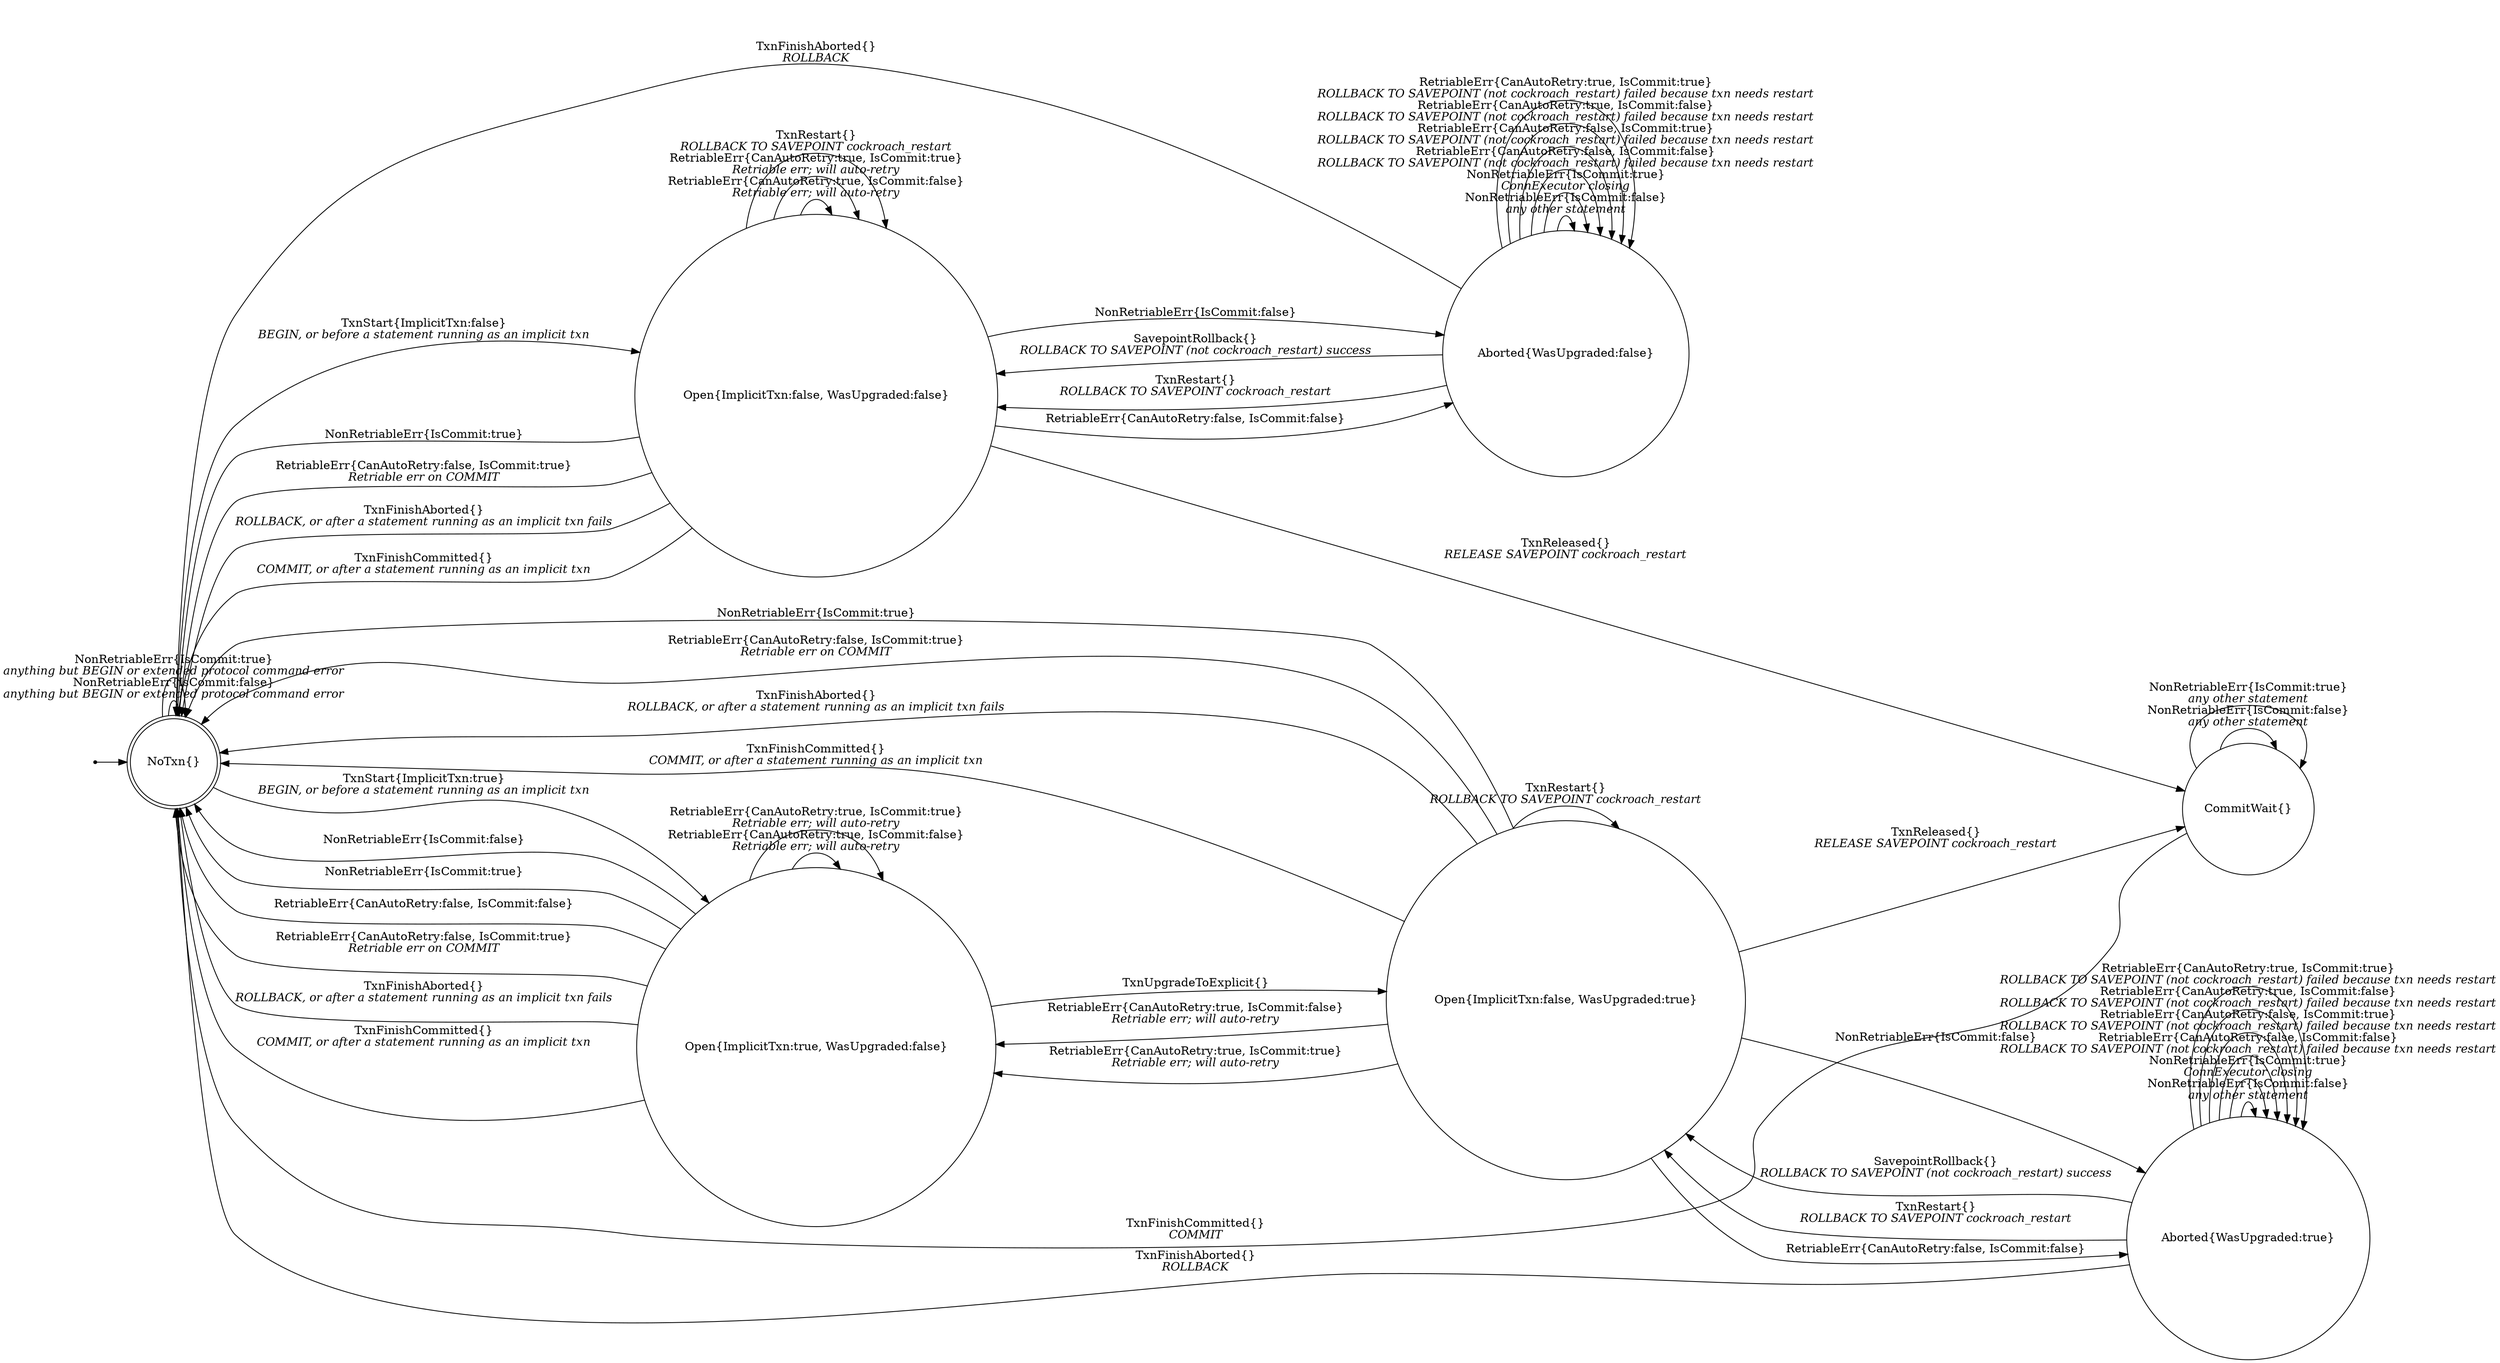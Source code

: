 // Code generated; DO NOT EDIT.
// To generate a .png file, run:
// brew install cairo pango
// brew install graphviz --with-pango
// dot -Tpng txnstatetransitions_diagram.gv -o txnstatetransitions_diagram.png".

// The Pango/Cairo renderer is needed for rendering our HTML labels.
digraph finite_state_machine {
	rankdir=LR;

	node [shape = doublecircle]; "NoTxn{}";
	node [shape = point ]; qi
	qi -> "NoTxn{}";

	node [shape = circle];
	"Aborted{WasUpgraded:false}" -> "Aborted{WasUpgraded:false}" [label = <NonRetriableErr{IsCommit:false}<BR/><I>any other statement</I>>]
	"Aborted{WasUpgraded:false}" -> "Aborted{WasUpgraded:false}" [label = <NonRetriableErr{IsCommit:true}<BR/><I>ConnExecutor closing</I>>]
	"Aborted{WasUpgraded:false}" -> "Aborted{WasUpgraded:false}" [label = <RetriableErr{CanAutoRetry:false, IsCommit:false}<BR/><I>ROLLBACK TO SAVEPOINT (not cockroach_restart) failed because txn needs restart</I>>]
	"Aborted{WasUpgraded:false}" -> "Aborted{WasUpgraded:false}" [label = <RetriableErr{CanAutoRetry:false, IsCommit:true}<BR/><I>ROLLBACK TO SAVEPOINT (not cockroach_restart) failed because txn needs restart</I>>]
	"Aborted{WasUpgraded:false}" -> "Aborted{WasUpgraded:false}" [label = <RetriableErr{CanAutoRetry:true, IsCommit:false}<BR/><I>ROLLBACK TO SAVEPOINT (not cockroach_restart) failed because txn needs restart</I>>]
	"Aborted{WasUpgraded:false}" -> "Aborted{WasUpgraded:false}" [label = <RetriableErr{CanAutoRetry:true, IsCommit:true}<BR/><I>ROLLBACK TO SAVEPOINT (not cockroach_restart) failed because txn needs restart</I>>]
	"Aborted{WasUpgraded:false}" -> "Open{ImplicitTxn:false, WasUpgraded:false}" [label = <SavepointRollback{}<BR/><I>ROLLBACK TO SAVEPOINT (not cockroach_restart) success</I>>]
	"Aborted{WasUpgraded:false}" -> "NoTxn{}" [label = <TxnFinishAborted{}<BR/><I>ROLLBACK</I>>]
	"Aborted{WasUpgraded:false}" -> "Open{ImplicitTxn:false, WasUpgraded:false}" [label = <TxnRestart{}<BR/><I>ROLLBACK TO SAVEPOINT cockroach_restart</I>>]
	"Aborted{WasUpgraded:true}" -> "Aborted{WasUpgraded:true}" [label = <NonRetriableErr{IsCommit:false}<BR/><I>any other statement</I>>]
	"Aborted{WasUpgraded:true}" -> "Aborted{WasUpgraded:true}" [label = <NonRetriableErr{IsCommit:true}<BR/><I>ConnExecutor closing</I>>]
	"Aborted{WasUpgraded:true}" -> "Aborted{WasUpgraded:true}" [label = <RetriableErr{CanAutoRetry:false, IsCommit:false}<BR/><I>ROLLBACK TO SAVEPOINT (not cockroach_restart) failed because txn needs restart</I>>]
	"Aborted{WasUpgraded:true}" -> "Aborted{WasUpgraded:true}" [label = <RetriableErr{CanAutoRetry:false, IsCommit:true}<BR/><I>ROLLBACK TO SAVEPOINT (not cockroach_restart) failed because txn needs restart</I>>]
	"Aborted{WasUpgraded:true}" -> "Aborted{WasUpgraded:true}" [label = <RetriableErr{CanAutoRetry:true, IsCommit:false}<BR/><I>ROLLBACK TO SAVEPOINT (not cockroach_restart) failed because txn needs restart</I>>]
	"Aborted{WasUpgraded:true}" -> "Aborted{WasUpgraded:true}" [label = <RetriableErr{CanAutoRetry:true, IsCommit:true}<BR/><I>ROLLBACK TO SAVEPOINT (not cockroach_restart) failed because txn needs restart</I>>]
	"Aborted{WasUpgraded:true}" -> "Open{ImplicitTxn:false, WasUpgraded:true}" [label = <SavepointRollback{}<BR/><I>ROLLBACK TO SAVEPOINT (not cockroach_restart) success</I>>]
	"Aborted{WasUpgraded:true}" -> "NoTxn{}" [label = <TxnFinishAborted{}<BR/><I>ROLLBACK</I>>]
	"Aborted{WasUpgraded:true}" -> "Open{ImplicitTxn:false, WasUpgraded:true}" [label = <TxnRestart{}<BR/><I>ROLLBACK TO SAVEPOINT cockroach_restart</I>>]
	"CommitWait{}" -> "CommitWait{}" [label = <NonRetriableErr{IsCommit:false}<BR/><I>any other statement</I>>]
	"CommitWait{}" -> "CommitWait{}" [label = <NonRetriableErr{IsCommit:true}<BR/><I>any other statement</I>>]
	"CommitWait{}" -> "NoTxn{}" [label = <TxnFinishCommitted{}<BR/><I>COMMIT</I>>]
	"NoTxn{}" -> "NoTxn{}" [label = <NonRetriableErr{IsCommit:false}<BR/><I>anything but BEGIN or extended protocol command error</I>>]
	"NoTxn{}" -> "NoTxn{}" [label = <NonRetriableErr{IsCommit:true}<BR/><I>anything but BEGIN or extended protocol command error</I>>]
	"NoTxn{}" -> "Open{ImplicitTxn:false, WasUpgraded:false}" [label = <TxnStart{ImplicitTxn:false}<BR/><I>BEGIN, or before a statement running as an implicit txn</I>>]
	"NoTxn{}" -> "Open{ImplicitTxn:true, WasUpgraded:false}" [label = <TxnStart{ImplicitTxn:true}<BR/><I>BEGIN, or before a statement running as an implicit txn</I>>]
	"Open{ImplicitTxn:false, WasUpgraded:false}" -> "Aborted{WasUpgraded:false}" [label = "NonRetriableErr{IsCommit:false}"]
	"Open{ImplicitTxn:false, WasUpgraded:false}" -> "NoTxn{}" [label = "NonRetriableErr{IsCommit:true}"]
	"Open{ImplicitTxn:false, WasUpgraded:false}" -> "Aborted{WasUpgraded:false}" [label = "RetriableErr{CanAutoRetry:false, IsCommit:false}"]
	"Open{ImplicitTxn:false, WasUpgraded:false}" -> "NoTxn{}" [label = <RetriableErr{CanAutoRetry:false, IsCommit:true}<BR/><I>Retriable err on COMMIT</I>>]
	"Open{ImplicitTxn:false, WasUpgraded:false}" -> "Open{ImplicitTxn:false, WasUpgraded:false}" [label = <RetriableErr{CanAutoRetry:true, IsCommit:false}<BR/><I>Retriable err; will auto-retry</I>>]
	"Open{ImplicitTxn:false, WasUpgraded:false}" -> "Open{ImplicitTxn:false, WasUpgraded:false}" [label = <RetriableErr{CanAutoRetry:true, IsCommit:true}<BR/><I>Retriable err; will auto-retry</I>>]
	"Open{ImplicitTxn:false, WasUpgraded:false}" -> "NoTxn{}" [label = <TxnFinishAborted{}<BR/><I>ROLLBACK, or after a statement running as an implicit txn fails</I>>]
	"Open{ImplicitTxn:false, WasUpgraded:false}" -> "NoTxn{}" [label = <TxnFinishCommitted{}<BR/><I>COMMIT, or after a statement running as an implicit txn</I>>]
	"Open{ImplicitTxn:false, WasUpgraded:false}" -> "CommitWait{}" [label = <TxnReleased{}<BR/><I>RELEASE SAVEPOINT cockroach_restart</I>>]
	"Open{ImplicitTxn:false, WasUpgraded:false}" -> "Open{ImplicitTxn:false, WasUpgraded:false}" [label = <TxnRestart{}<BR/><I>ROLLBACK TO SAVEPOINT cockroach_restart</I>>]
	"Open{ImplicitTxn:false, WasUpgraded:true}" -> "Aborted{WasUpgraded:true}" [label = "NonRetriableErr{IsCommit:false}"]
	"Open{ImplicitTxn:false, WasUpgraded:true}" -> "NoTxn{}" [label = "NonRetriableErr{IsCommit:true}"]
	"Open{ImplicitTxn:false, WasUpgraded:true}" -> "Aborted{WasUpgraded:true}" [label = "RetriableErr{CanAutoRetry:false, IsCommit:false}"]
	"Open{ImplicitTxn:false, WasUpgraded:true}" -> "NoTxn{}" [label = <RetriableErr{CanAutoRetry:false, IsCommit:true}<BR/><I>Retriable err on COMMIT</I>>]
	"Open{ImplicitTxn:false, WasUpgraded:true}" -> "Open{ImplicitTxn:true, WasUpgraded:false}" [label = <RetriableErr{CanAutoRetry:true, IsCommit:false}<BR/><I>Retriable err; will auto-retry</I>>]
	"Open{ImplicitTxn:false, WasUpgraded:true}" -> "Open{ImplicitTxn:true, WasUpgraded:false}" [label = <RetriableErr{CanAutoRetry:true, IsCommit:true}<BR/><I>Retriable err; will auto-retry</I>>]
	"Open{ImplicitTxn:false, WasUpgraded:true}" -> "NoTxn{}" [label = <TxnFinishAborted{}<BR/><I>ROLLBACK, or after a statement running as an implicit txn fails</I>>]
	"Open{ImplicitTxn:false, WasUpgraded:true}" -> "NoTxn{}" [label = <TxnFinishCommitted{}<BR/><I>COMMIT, or after a statement running as an implicit txn</I>>]
	"Open{ImplicitTxn:false, WasUpgraded:true}" -> "CommitWait{}" [label = <TxnReleased{}<BR/><I>RELEASE SAVEPOINT cockroach_restart</I>>]
	"Open{ImplicitTxn:false, WasUpgraded:true}" -> "Open{ImplicitTxn:false, WasUpgraded:true}" [label = <TxnRestart{}<BR/><I>ROLLBACK TO SAVEPOINT cockroach_restart</I>>]
	"Open{ImplicitTxn:true, WasUpgraded:false}" -> "NoTxn{}" [label = "NonRetriableErr{IsCommit:false}"]
	"Open{ImplicitTxn:true, WasUpgraded:false}" -> "NoTxn{}" [label = "NonRetriableErr{IsCommit:true}"]
	"Open{ImplicitTxn:true, WasUpgraded:false}" -> "NoTxn{}" [label = "RetriableErr{CanAutoRetry:false, IsCommit:false}"]
	"Open{ImplicitTxn:true, WasUpgraded:false}" -> "NoTxn{}" [label = <RetriableErr{CanAutoRetry:false, IsCommit:true}<BR/><I>Retriable err on COMMIT</I>>]
	"Open{ImplicitTxn:true, WasUpgraded:false}" -> "Open{ImplicitTxn:true, WasUpgraded:false}" [label = <RetriableErr{CanAutoRetry:true, IsCommit:false}<BR/><I>Retriable err; will auto-retry</I>>]
	"Open{ImplicitTxn:true, WasUpgraded:false}" -> "Open{ImplicitTxn:true, WasUpgraded:false}" [label = <RetriableErr{CanAutoRetry:true, IsCommit:true}<BR/><I>Retriable err; will auto-retry</I>>]
	"Open{ImplicitTxn:true, WasUpgraded:false}" -> "NoTxn{}" [label = <TxnFinishAborted{}<BR/><I>ROLLBACK, or after a statement running as an implicit txn fails</I>>]
	"Open{ImplicitTxn:true, WasUpgraded:false}" -> "NoTxn{}" [label = <TxnFinishCommitted{}<BR/><I>COMMIT, or after a statement running as an implicit txn</I>>]
	"Open{ImplicitTxn:true, WasUpgraded:false}" -> "Open{ImplicitTxn:false, WasUpgraded:true}" [label = "TxnUpgradeToExplicit{}"]
}
